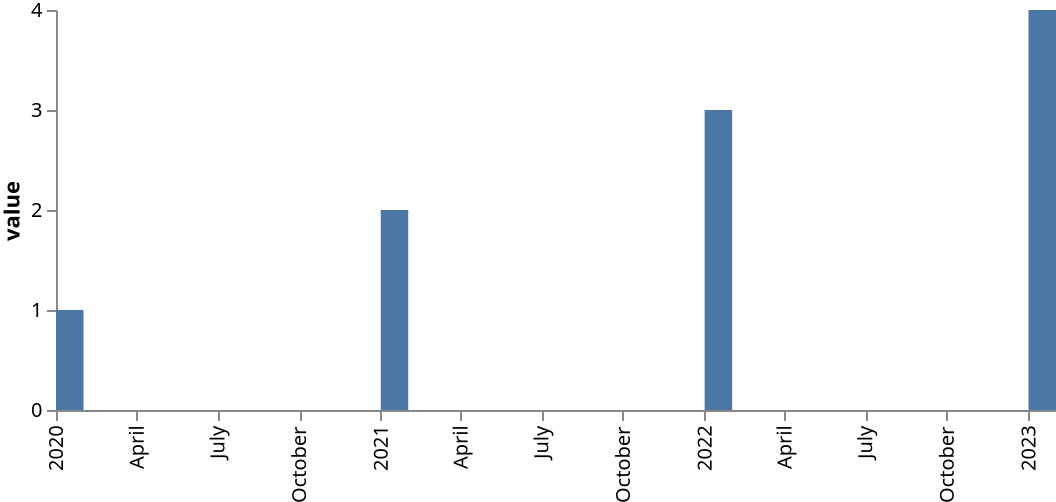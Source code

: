 {
  "$schema": "https://vega.github.io/schema/vega/v5.json",
  "width": 500,
  "height": 200,
  "data": [
    {
      "name": "data",
      "values": [
        {
          "t": "2020-01-01",
          "value": 1
        },
        {
          "t": "2021-01-01",
          "value": 2
        },
        {
          "t": "2022-01-01",
          "value": 3
        },
        {
          "t": "2023-01-01",
          "value": 4
        }
      ],
      "format": {
        "type": "json",
        "parse": {
          "t": "date"
        }
      },
      "transform": [
        {
          "type": "timeunit",
          "field": "t",
          "inferUnits": true
        }
      ]
    }
  ],
  "marks": [
    {
      "name": "marks",
      "type": "rect",
      "from": {
        "data": "data"
      },
      "encode": {
        "update": {
          "fill": {
            "value": "#4c78a8"
          },
          "x": {
            "scale": "x",
            "field": "unit0"
          },
          "x2": {
            "scale": "x",
            "field": "unit1"
          },
          "y": {
            "signal": "height"
          },
          "y2": {
            "scale": "y",
            "field": "value"
          }
        }
      }
    }
  ],
  "scales": [
    {
      "name": "x",
      "type": "time",
      "domain": {
        "data": "data",
        "fields": [
          "unit0",
          "unit1"
        ]
      },
      "range": [
        0,
        {
          "signal": "width"
        }
      ]
    },
    {
      "name": "y",
      "type": "linear",
      "domain": {
        "data": "data",
        "field": "value"
      },
      "range": [
        {
          "signal": "height"
        },
        0
      ],
      "zero": true
    }
  ],
  "axes": [
    {
      "scale": "x",
      "orient": "bottom",
      "labelAlign": "right",
      "labelAngle": 270,
      "labelBaseline": "middle"
    },
    {
      "scale": "y",
      "orient": "left",
      "title": "value",
      "tickCount": {
        "signal": "ceil(height/40)"
      }
    }
  ]
}
